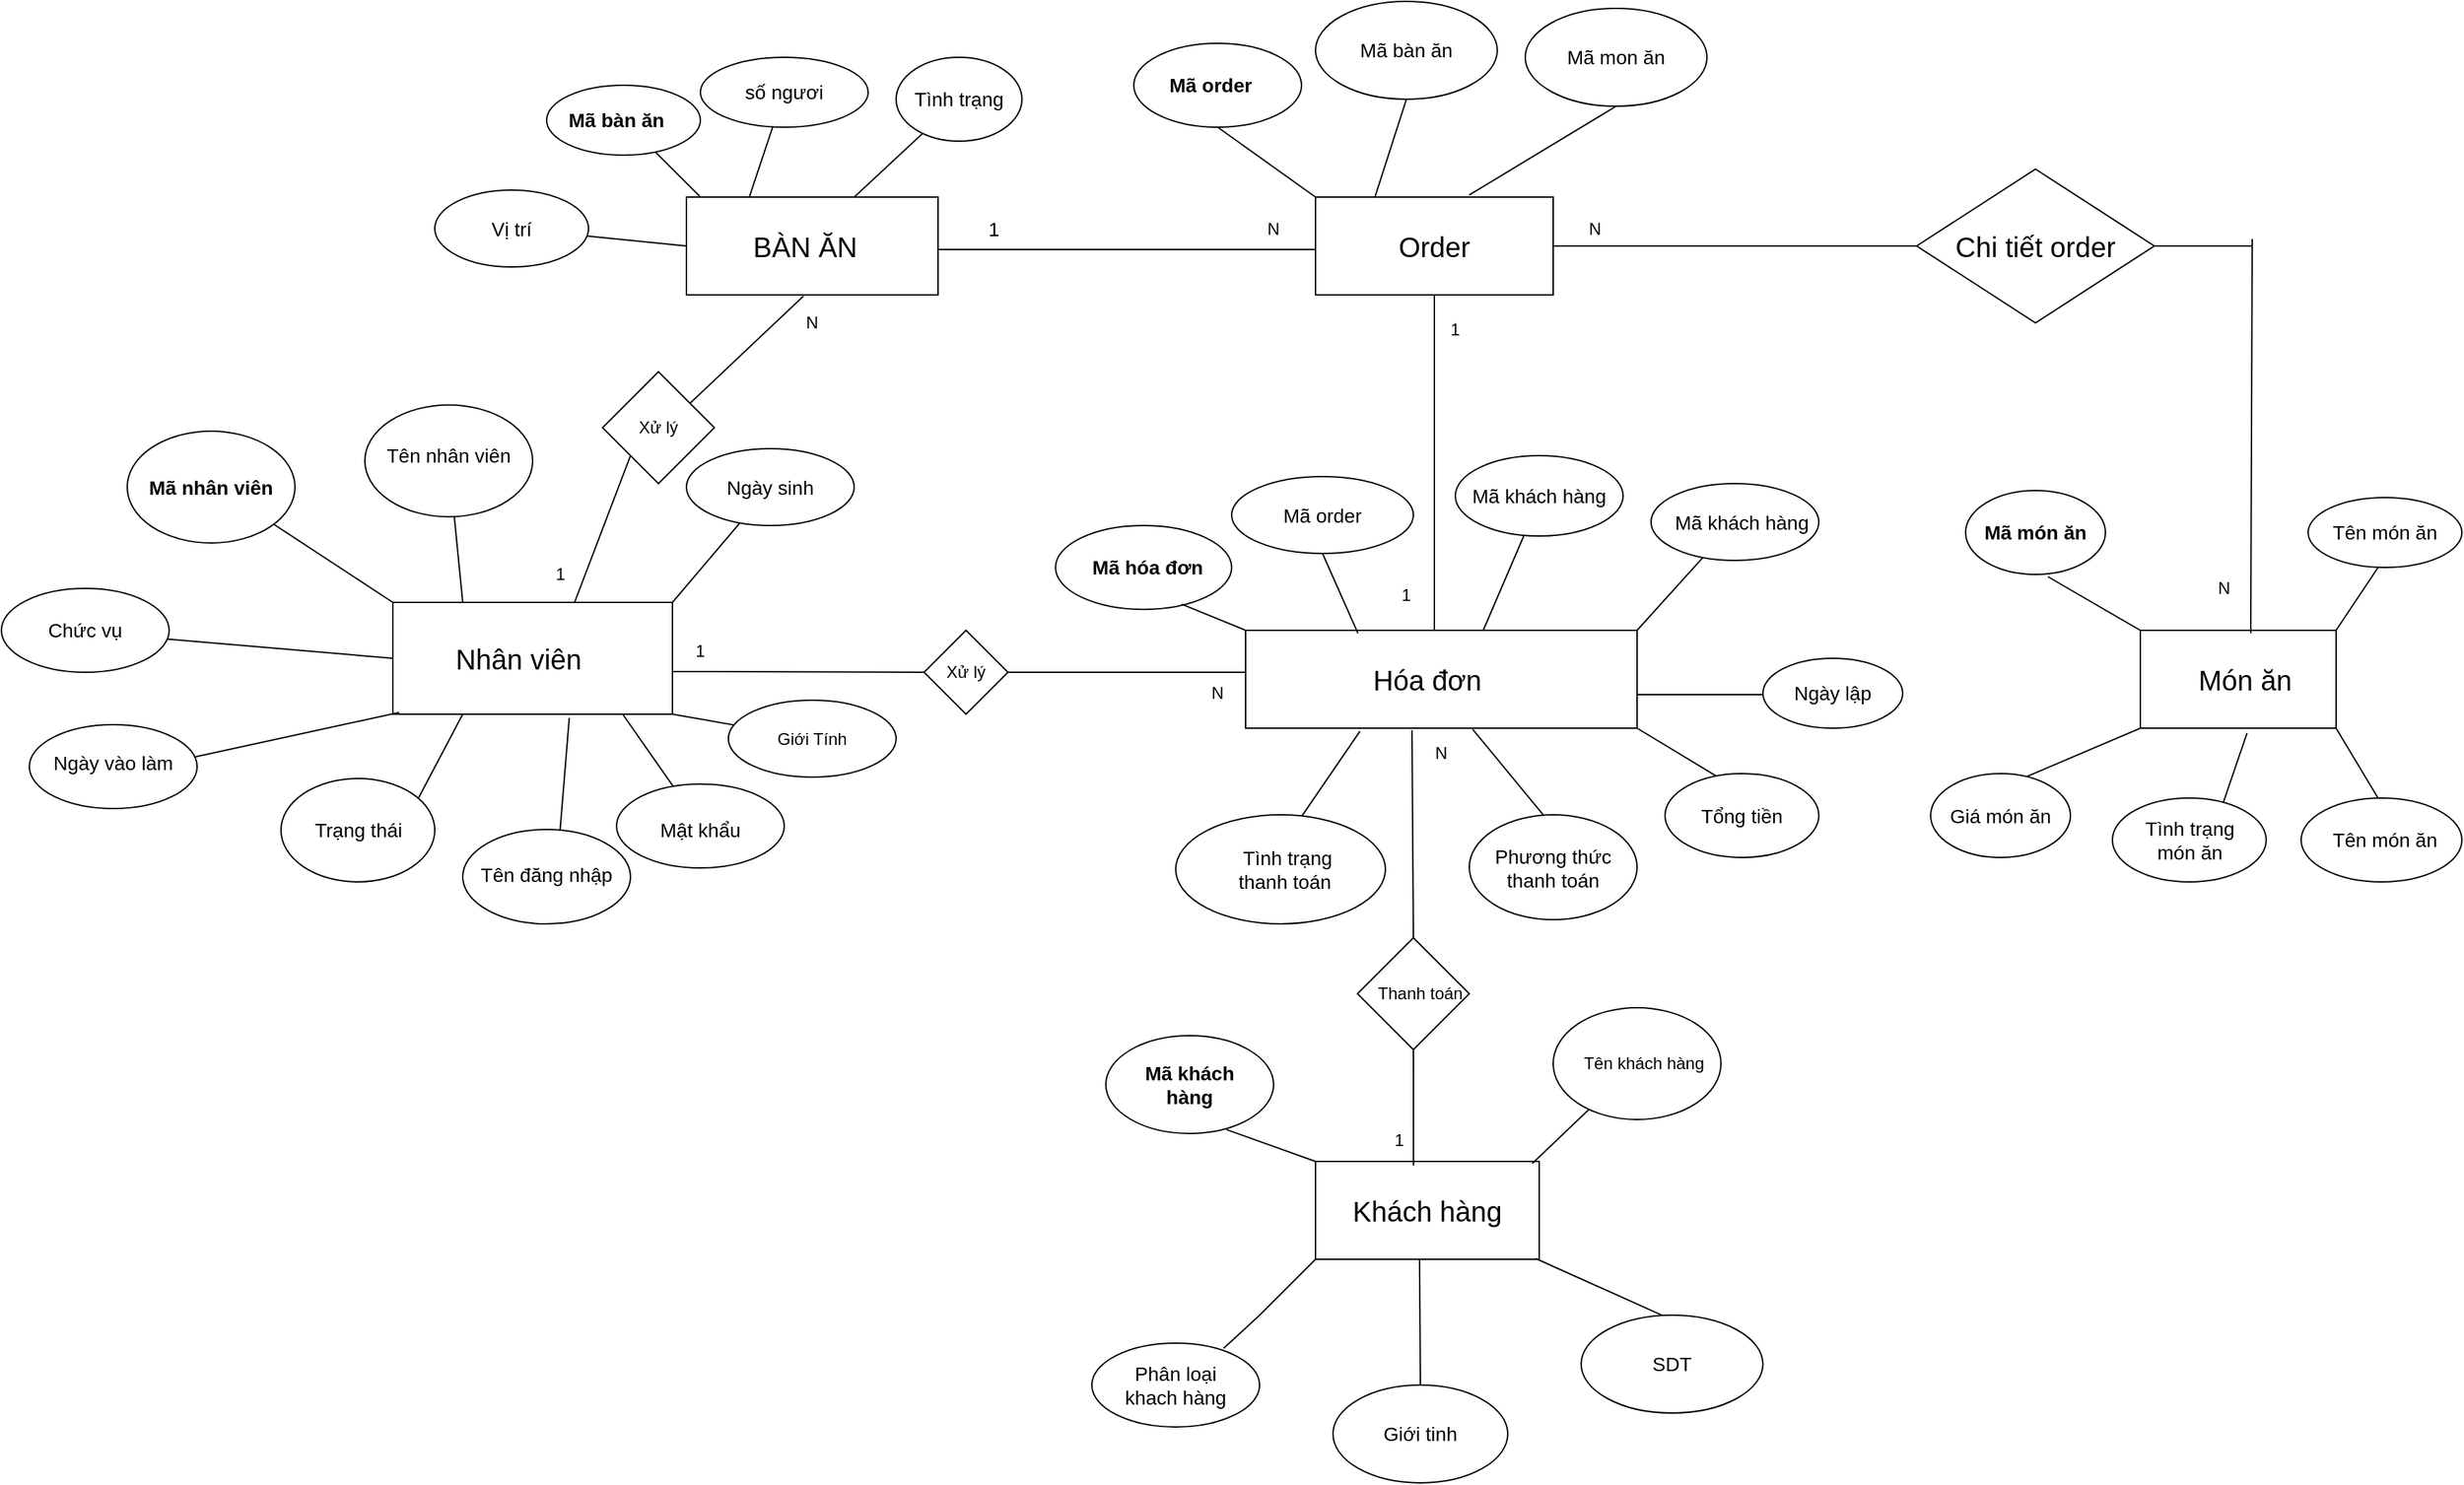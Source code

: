 <mxfile version="28.2.3">
  <diagram name="Trang-1" id="JXPl3eaOKa_HzqUFrxJ3">
    <mxGraphModel dx="2605" dy="1728" grid="1" gridSize="10" guides="1" tooltips="1" connect="1" arrows="1" fold="1" page="1" pageScale="1" pageWidth="827" pageHeight="1169" math="0" shadow="0">
      <root>
        <mxCell id="0" />
        <mxCell id="1" parent="0" />
        <mxCell id="GSXWedd1HvwICMNgV6Qd-1" value="" style="rounded=0;whiteSpace=wrap;html=1;" vertex="1" parent="1">
          <mxGeometry x="800" y="440" width="180" height="70" as="geometry" />
        </mxCell>
        <mxCell id="GSXWedd1HvwICMNgV6Qd-2" value="BÀN ĂN" style="text;html=1;align=center;verticalAlign=middle;whiteSpace=wrap;rounded=0;fontSize=20;" vertex="1" parent="1">
          <mxGeometry x="820" y="460" width="130" height="30" as="geometry" />
        </mxCell>
        <mxCell id="GSXWedd1HvwICMNgV6Qd-3" value="" style="endArrow=none;html=1;rounded=0;exitX=0.056;exitY=0;exitDx=0;exitDy=0;exitPerimeter=0;" edge="1" parent="1" source="GSXWedd1HvwICMNgV6Qd-1" target="GSXWedd1HvwICMNgV6Qd-4">
          <mxGeometry width="50" height="50" relative="1" as="geometry">
            <mxPoint x="1070" y="540" as="sourcePoint" />
            <mxPoint x="780" y="400" as="targetPoint" />
          </mxGeometry>
        </mxCell>
        <mxCell id="GSXWedd1HvwICMNgV6Qd-4" value="" style="ellipse;whiteSpace=wrap;html=1;" vertex="1" parent="1">
          <mxGeometry x="700" y="360" width="110" height="50" as="geometry" />
        </mxCell>
        <mxCell id="GSXWedd1HvwICMNgV6Qd-5" value="" style="endArrow=none;html=1;rounded=0;exitX=0.25;exitY=0;exitDx=0;exitDy=0;" edge="1" parent="1" source="GSXWedd1HvwICMNgV6Qd-1" target="GSXWedd1HvwICMNgV6Qd-6">
          <mxGeometry width="50" height="50" relative="1" as="geometry">
            <mxPoint x="1070" y="540" as="sourcePoint" />
            <mxPoint x="870" y="380" as="targetPoint" />
          </mxGeometry>
        </mxCell>
        <mxCell id="GSXWedd1HvwICMNgV6Qd-6" value="" style="ellipse;whiteSpace=wrap;html=1;" vertex="1" parent="1">
          <mxGeometry x="810" y="340" width="120" height="50" as="geometry" />
        </mxCell>
        <mxCell id="GSXWedd1HvwICMNgV6Qd-7" value="số ngươi" style="text;html=1;align=center;verticalAlign=middle;whiteSpace=wrap;rounded=0;fontSize=14;" vertex="1" parent="1">
          <mxGeometry x="830" y="350" width="80" height="30" as="geometry" />
        </mxCell>
        <mxCell id="GSXWedd1HvwICMNgV6Qd-8" value="Mã bàn ăn" style="text;html=1;align=center;verticalAlign=middle;whiteSpace=wrap;rounded=0;fontSize=14;fontStyle=1" vertex="1" parent="1">
          <mxGeometry x="710" y="370" width="80" height="30" as="geometry" />
        </mxCell>
        <mxCell id="GSXWedd1HvwICMNgV6Qd-9" value="" style="endArrow=none;html=1;rounded=0;exitX=0.667;exitY=0;exitDx=0;exitDy=0;exitPerimeter=0;" edge="1" parent="1" source="GSXWedd1HvwICMNgV6Qd-1" target="GSXWedd1HvwICMNgV6Qd-10">
          <mxGeometry width="50" height="50" relative="1" as="geometry">
            <mxPoint x="1070" y="540" as="sourcePoint" />
            <mxPoint x="960" y="380" as="targetPoint" />
          </mxGeometry>
        </mxCell>
        <mxCell id="GSXWedd1HvwICMNgV6Qd-10" value="" style="ellipse;whiteSpace=wrap;html=1;" vertex="1" parent="1">
          <mxGeometry x="950" y="340" width="90" height="60" as="geometry" />
        </mxCell>
        <mxCell id="GSXWedd1HvwICMNgV6Qd-11" value="Tình trạng" style="text;html=1;align=center;verticalAlign=middle;whiteSpace=wrap;rounded=0;fontSize=14;" vertex="1" parent="1">
          <mxGeometry x="960" y="355" width="70" height="30" as="geometry" />
        </mxCell>
        <mxCell id="GSXWedd1HvwICMNgV6Qd-12" value="" style="endArrow=none;html=1;rounded=0;exitX=0;exitY=0.5;exitDx=0;exitDy=0;" edge="1" parent="1" source="GSXWedd1HvwICMNgV6Qd-1" target="GSXWedd1HvwICMNgV6Qd-13">
          <mxGeometry width="50" height="50" relative="1" as="geometry">
            <mxPoint x="1070" y="540" as="sourcePoint" />
            <mxPoint x="710" y="475" as="targetPoint" />
          </mxGeometry>
        </mxCell>
        <mxCell id="GSXWedd1HvwICMNgV6Qd-13" value="" style="ellipse;whiteSpace=wrap;html=1;" vertex="1" parent="1">
          <mxGeometry x="620" y="435" width="110" height="55" as="geometry" />
        </mxCell>
        <mxCell id="GSXWedd1HvwICMNgV6Qd-14" value="Vị trí" style="text;html=1;align=center;verticalAlign=middle;whiteSpace=wrap;rounded=0;fontSize=14;" vertex="1" parent="1">
          <mxGeometry x="645" y="447.5" width="60" height="30" as="geometry" />
        </mxCell>
        <mxCell id="GSXWedd1HvwICMNgV6Qd-15" value="" style="endArrow=none;html=1;rounded=0;exitX=1;exitY=0.5;exitDx=0;exitDy=0;" edge="1" parent="1">
          <mxGeometry width="50" height="50" relative="1" as="geometry">
            <mxPoint x="980" y="477.5" as="sourcePoint" />
            <mxPoint x="1250" y="477.5" as="targetPoint" />
          </mxGeometry>
        </mxCell>
        <mxCell id="GSXWedd1HvwICMNgV6Qd-16" value="" style="rounded=0;whiteSpace=wrap;html=1;" vertex="1" parent="1">
          <mxGeometry x="1250" y="440" width="170" height="70" as="geometry" />
        </mxCell>
        <mxCell id="GSXWedd1HvwICMNgV6Qd-17" value="" style="endArrow=none;html=1;rounded=0;entryX=0;entryY=0;entryDx=0;entryDy=0;exitX=0.5;exitY=1;exitDx=0;exitDy=0;" edge="1" parent="1" source="GSXWedd1HvwICMNgV6Qd-18" target="GSXWedd1HvwICMNgV6Qd-16">
          <mxGeometry width="50" height="50" relative="1" as="geometry">
            <mxPoint x="1200" y="370" as="sourcePoint" />
            <mxPoint x="1240" y="510" as="targetPoint" />
          </mxGeometry>
        </mxCell>
        <mxCell id="GSXWedd1HvwICMNgV6Qd-18" value="" style="ellipse;whiteSpace=wrap;html=1;" vertex="1" parent="1">
          <mxGeometry x="1120" y="330" width="120" height="60" as="geometry" />
        </mxCell>
        <mxCell id="GSXWedd1HvwICMNgV6Qd-19" value="Mã order" style="text;html=1;align=center;verticalAlign=middle;whiteSpace=wrap;rounded=0;fontSize=14;fontStyle=1" vertex="1" parent="1">
          <mxGeometry x="1140" y="345" width="70" height="30" as="geometry" />
        </mxCell>
        <mxCell id="GSXWedd1HvwICMNgV6Qd-20" value="" style="endArrow=none;html=1;rounded=0;entryX=0.25;entryY=0;entryDx=0;entryDy=0;exitX=0.5;exitY=1;exitDx=0;exitDy=0;" edge="1" parent="1" source="GSXWedd1HvwICMNgV6Qd-21" target="GSXWedd1HvwICMNgV6Qd-16">
          <mxGeometry width="50" height="50" relative="1" as="geometry">
            <mxPoint x="1293" y="350" as="sourcePoint" />
            <mxPoint x="1240" y="510" as="targetPoint" />
          </mxGeometry>
        </mxCell>
        <mxCell id="GSXWedd1HvwICMNgV6Qd-21" value="" style="ellipse;whiteSpace=wrap;html=1;" vertex="1" parent="1">
          <mxGeometry x="1250" y="300" width="130" height="70" as="geometry" />
        </mxCell>
        <mxCell id="GSXWedd1HvwICMNgV6Qd-22" value="Mã bàn ăn" style="text;html=1;align=center;verticalAlign=middle;whiteSpace=wrap;rounded=0;fontSize=14;" vertex="1" parent="1">
          <mxGeometry x="1270" y="320" width="90" height="30" as="geometry" />
        </mxCell>
        <mxCell id="GSXWedd1HvwICMNgV6Qd-23" value="Order" style="text;html=1;align=center;verticalAlign=middle;whiteSpace=wrap;rounded=0;fontSize=20;" vertex="1" parent="1">
          <mxGeometry x="1270" y="460" width="130" height="30" as="geometry" />
        </mxCell>
        <mxCell id="GSXWedd1HvwICMNgV6Qd-24" value="" style="endArrow=none;html=1;rounded=0;exitX=0.646;exitY=-0.02;exitDx=0;exitDy=0;exitPerimeter=0;entryX=0.5;entryY=1;entryDx=0;entryDy=0;" edge="1" parent="1" source="GSXWedd1HvwICMNgV6Qd-16" target="GSXWedd1HvwICMNgV6Qd-25">
          <mxGeometry width="50" height="50" relative="1" as="geometry">
            <mxPoint x="1210" y="540" as="sourcePoint" />
            <mxPoint x="1430" y="370" as="targetPoint" />
          </mxGeometry>
        </mxCell>
        <mxCell id="GSXWedd1HvwICMNgV6Qd-25" value="" style="ellipse;whiteSpace=wrap;html=1;" vertex="1" parent="1">
          <mxGeometry x="1400" y="305" width="130" height="70" as="geometry" />
        </mxCell>
        <mxCell id="GSXWedd1HvwICMNgV6Qd-26" value="1" style="text;html=1;align=center;verticalAlign=middle;whiteSpace=wrap;rounded=0;fontSize=14;" vertex="1" parent="1">
          <mxGeometry x="990" y="447.5" width="60" height="30" as="geometry" />
        </mxCell>
        <mxCell id="GSXWedd1HvwICMNgV6Qd-27" value="N" style="text;html=1;align=center;verticalAlign=middle;whiteSpace=wrap;rounded=0;" vertex="1" parent="1">
          <mxGeometry x="1190" y="447.5" width="60" height="30" as="geometry" />
        </mxCell>
        <mxCell id="GSXWedd1HvwICMNgV6Qd-28" value="Mã mon ăn" style="text;html=1;align=center;verticalAlign=middle;whiteSpace=wrap;rounded=0;fontSize=14;" vertex="1" parent="1">
          <mxGeometry x="1415" y="325" width="100" height="30" as="geometry" />
        </mxCell>
        <mxCell id="GSXWedd1HvwICMNgV6Qd-29" value="" style="endArrow=none;html=1;rounded=0;entryX=0.5;entryY=1;entryDx=0;entryDy=0;" edge="1" parent="1" target="GSXWedd1HvwICMNgV6Qd-16">
          <mxGeometry width="50" height="50" relative="1" as="geometry">
            <mxPoint x="1335" y="750" as="sourcePoint" />
            <mxPoint x="1270" y="670" as="targetPoint" />
          </mxGeometry>
        </mxCell>
        <mxCell id="GSXWedd1HvwICMNgV6Qd-30" value="" style="rounded=0;whiteSpace=wrap;html=1;" vertex="1" parent="1">
          <mxGeometry x="1200" y="750" width="280" height="70" as="geometry" />
        </mxCell>
        <mxCell id="GSXWedd1HvwICMNgV6Qd-31" value="Hóa đơn" style="text;html=1;align=center;verticalAlign=middle;whiteSpace=wrap;rounded=0;fontSize=20;" vertex="1" parent="1">
          <mxGeometry x="1270" y="770" width="120" height="30" as="geometry" />
        </mxCell>
        <mxCell id="GSXWedd1HvwICMNgV6Qd-32" value="" style="endArrow=none;html=1;rounded=0;exitX=1;exitY=0.5;exitDx=0;exitDy=0;" edge="1" parent="1" source="GSXWedd1HvwICMNgV6Qd-16">
          <mxGeometry width="50" height="50" relative="1" as="geometry">
            <mxPoint x="1510" y="540" as="sourcePoint" />
            <mxPoint x="1680" y="475" as="targetPoint" />
          </mxGeometry>
        </mxCell>
        <mxCell id="GSXWedd1HvwICMNgV6Qd-33" value="" style="rhombus;whiteSpace=wrap;html=1;" vertex="1" parent="1">
          <mxGeometry x="1680" y="420" width="170" height="110" as="geometry" />
        </mxCell>
        <mxCell id="GSXWedd1HvwICMNgV6Qd-34" value="Chi tiết order" style="text;html=1;align=center;verticalAlign=middle;whiteSpace=wrap;rounded=0;fontSize=20;" vertex="1" parent="1">
          <mxGeometry x="1700" y="460" width="130" height="30" as="geometry" />
        </mxCell>
        <mxCell id="GSXWedd1HvwICMNgV6Qd-35" value="" style="rounded=0;whiteSpace=wrap;html=1;" vertex="1" parent="1">
          <mxGeometry x="1840" y="750" width="140" height="70" as="geometry" />
        </mxCell>
        <mxCell id="GSXWedd1HvwICMNgV6Qd-36" value="Món ăn" style="text;html=1;align=center;verticalAlign=middle;whiteSpace=wrap;rounded=0;fontSize=20;" vertex="1" parent="1">
          <mxGeometry x="1870" y="770" width="90" height="30" as="geometry" />
        </mxCell>
        <mxCell id="GSXWedd1HvwICMNgV6Qd-37" value="" style="endArrow=none;html=1;rounded=0;entryX=1;entryY=0.5;entryDx=0;entryDy=0;" edge="1" parent="1" target="GSXWedd1HvwICMNgV6Qd-33">
          <mxGeometry width="50" height="50" relative="1" as="geometry">
            <mxPoint x="1920" y="475" as="sourcePoint" />
            <mxPoint x="1610" y="610" as="targetPoint" />
          </mxGeometry>
        </mxCell>
        <mxCell id="GSXWedd1HvwICMNgV6Qd-38" value="" style="endArrow=none;html=1;rounded=0;exitX=0.564;exitY=0.031;exitDx=0;exitDy=0;exitPerimeter=0;" edge="1" parent="1" source="GSXWedd1HvwICMNgV6Qd-35">
          <mxGeometry width="50" height="50" relative="1" as="geometry">
            <mxPoint x="1560" y="660" as="sourcePoint" />
            <mxPoint x="1920" y="470" as="targetPoint" />
          </mxGeometry>
        </mxCell>
        <mxCell id="GSXWedd1HvwICMNgV6Qd-39" value="" style="endArrow=none;html=1;rounded=0;entryX=0;entryY=0;entryDx=0;entryDy=0;exitX=0.589;exitY=1.027;exitDx=0;exitDy=0;exitPerimeter=0;" edge="1" parent="1" source="GSXWedd1HvwICMNgV6Qd-40" target="GSXWedd1HvwICMNgV6Qd-35">
          <mxGeometry width="50" height="50" relative="1" as="geometry">
            <mxPoint x="1770" y="670" as="sourcePoint" />
            <mxPoint x="1850" y="760" as="targetPoint" />
          </mxGeometry>
        </mxCell>
        <mxCell id="GSXWedd1HvwICMNgV6Qd-40" value="" style="ellipse;whiteSpace=wrap;html=1;" vertex="1" parent="1">
          <mxGeometry x="1715" y="650" width="100" height="60" as="geometry" />
        </mxCell>
        <mxCell id="GSXWedd1HvwICMNgV6Qd-41" value="Mã món ăn" style="text;html=1;align=center;verticalAlign=middle;whiteSpace=wrap;rounded=0;fontSize=14;fontStyle=1" vertex="1" parent="1">
          <mxGeometry x="1720" y="670" width="90" height="20" as="geometry" />
        </mxCell>
        <mxCell id="GSXWedd1HvwICMNgV6Qd-42" value="" style="endArrow=none;html=1;rounded=0;entryX=1;entryY=0;entryDx=0;entryDy=0;exitX=0.455;exitY=1;exitDx=0;exitDy=0;exitPerimeter=0;" edge="1" parent="1" source="GSXWedd1HvwICMNgV6Qd-43" target="GSXWedd1HvwICMNgV6Qd-35">
          <mxGeometry width="50" height="50" relative="1" as="geometry">
            <mxPoint x="2000" y="710" as="sourcePoint" />
            <mxPoint x="1850" y="760" as="targetPoint" />
          </mxGeometry>
        </mxCell>
        <mxCell id="GSXWedd1HvwICMNgV6Qd-43" value="" style="ellipse;whiteSpace=wrap;html=1;" vertex="1" parent="1">
          <mxGeometry x="1960" y="655" width="110" height="50" as="geometry" />
        </mxCell>
        <mxCell id="GSXWedd1HvwICMNgV6Qd-44" value="Tên món ăn" style="text;html=1;align=center;verticalAlign=middle;whiteSpace=wrap;rounded=0;fontSize=14;" vertex="1" parent="1">
          <mxGeometry x="1970" y="665" width="90" height="30" as="geometry" />
        </mxCell>
        <mxCell id="GSXWedd1HvwICMNgV6Qd-45" value="" style="endArrow=none;html=1;rounded=0;entryX=1;entryY=1;entryDx=0;entryDy=0;" edge="1" parent="1" target="GSXWedd1HvwICMNgV6Qd-35">
          <mxGeometry width="50" height="50" relative="1" as="geometry">
            <mxPoint x="2010" y="870" as="sourcePoint" />
            <mxPoint x="1850" y="760" as="targetPoint" />
          </mxGeometry>
        </mxCell>
        <mxCell id="GSXWedd1HvwICMNgV6Qd-46" value="" style="ellipse;whiteSpace=wrap;html=1;" vertex="1" parent="1">
          <mxGeometry x="1955" y="870" width="115" height="60" as="geometry" />
        </mxCell>
        <mxCell id="GSXWedd1HvwICMNgV6Qd-47" value="Tên món ăn" style="text;html=1;align=center;verticalAlign=middle;whiteSpace=wrap;rounded=0;fontSize=14;" vertex="1" parent="1">
          <mxGeometry x="1970" y="885" width="90" height="30" as="geometry" />
        </mxCell>
        <mxCell id="GSXWedd1HvwICMNgV6Qd-48" value="" style="endArrow=none;html=1;rounded=0;entryX=0.545;entryY=1.05;entryDx=0;entryDy=0;entryPerimeter=0;exitX=0.713;exitY=0.098;exitDx=0;exitDy=0;exitPerimeter=0;" edge="1" parent="1" source="GSXWedd1HvwICMNgV6Qd-49" target="GSXWedd1HvwICMNgV6Qd-35">
          <mxGeometry width="50" height="50" relative="1" as="geometry">
            <mxPoint x="1910" y="890" as="sourcePoint" />
            <mxPoint x="1820" y="760" as="targetPoint" />
          </mxGeometry>
        </mxCell>
        <mxCell id="GSXWedd1HvwICMNgV6Qd-49" value="" style="ellipse;whiteSpace=wrap;html=1;" vertex="1" parent="1">
          <mxGeometry x="1820" y="870" width="110" height="60" as="geometry" />
        </mxCell>
        <mxCell id="GSXWedd1HvwICMNgV6Qd-50" value="Tình trạng món ăn" style="text;html=1;align=center;verticalAlign=middle;whiteSpace=wrap;rounded=0;fontSize=14;" vertex="1" parent="1">
          <mxGeometry x="1837.5" y="887.5" width="75" height="25" as="geometry" />
        </mxCell>
        <mxCell id="GSXWedd1HvwICMNgV6Qd-51" value="" style="endArrow=none;html=1;rounded=0;entryX=0;entryY=1;entryDx=0;entryDy=0;exitX=0.663;exitY=0.053;exitDx=0;exitDy=0;exitPerimeter=0;" edge="1" parent="1" source="GSXWedd1HvwICMNgV6Qd-52" target="GSXWedd1HvwICMNgV6Qd-35">
          <mxGeometry width="50" height="50" relative="1" as="geometry">
            <mxPoint x="1760" y="860" as="sourcePoint" />
            <mxPoint x="1820" y="760" as="targetPoint" />
          </mxGeometry>
        </mxCell>
        <mxCell id="GSXWedd1HvwICMNgV6Qd-52" value="" style="ellipse;whiteSpace=wrap;html=1;" vertex="1" parent="1">
          <mxGeometry x="1690" y="852.5" width="100" height="60" as="geometry" />
        </mxCell>
        <mxCell id="GSXWedd1HvwICMNgV6Qd-53" value="Giá món ăn" style="text;html=1;align=center;verticalAlign=middle;whiteSpace=wrap;rounded=0;fontSize=14;" vertex="1" parent="1">
          <mxGeometry x="1700" y="867.5" width="80" height="30" as="geometry" />
        </mxCell>
        <mxCell id="GSXWedd1HvwICMNgV6Qd-54" value="N" style="text;html=1;align=center;verticalAlign=middle;whiteSpace=wrap;rounded=0;" vertex="1" parent="1">
          <mxGeometry x="1420" y="447.5" width="60" height="30" as="geometry" />
        </mxCell>
        <mxCell id="GSXWedd1HvwICMNgV6Qd-55" value="N" style="text;html=1;align=center;verticalAlign=middle;whiteSpace=wrap;rounded=0;" vertex="1" parent="1">
          <mxGeometry x="1870" y="705" width="60" height="30" as="geometry" />
        </mxCell>
        <mxCell id="GSXWedd1HvwICMNgV6Qd-56" value="" style="ellipse;whiteSpace=wrap;html=1;" vertex="1" parent="1">
          <mxGeometry x="1064" y="675" width="126" height="60" as="geometry" />
        </mxCell>
        <mxCell id="GSXWedd1HvwICMNgV6Qd-57" value="" style="endArrow=none;html=1;rounded=0;entryX=0;entryY=0;entryDx=0;entryDy=0;exitX=0.717;exitY=0.938;exitDx=0;exitDy=0;exitPerimeter=0;" edge="1" parent="1" source="GSXWedd1HvwICMNgV6Qd-56" target="GSXWedd1HvwICMNgV6Qd-30">
          <mxGeometry width="50" height="50" relative="1" as="geometry">
            <mxPoint x="1100" y="790" as="sourcePoint" />
            <mxPoint x="1150" y="740" as="targetPoint" />
          </mxGeometry>
        </mxCell>
        <mxCell id="GSXWedd1HvwICMNgV6Qd-58" value="Mã hóa đơn" style="text;html=1;align=center;verticalAlign=middle;whiteSpace=wrap;rounded=0;fontSize=14;fontStyle=1" vertex="1" parent="1">
          <mxGeometry x="1080" y="690" width="100" height="30" as="geometry" />
        </mxCell>
        <mxCell id="GSXWedd1HvwICMNgV6Qd-59" value="" style="rounded=0;whiteSpace=wrap;html=1;" vertex="1" parent="1">
          <mxGeometry x="590" y="730" width="200" height="80" as="geometry" />
        </mxCell>
        <mxCell id="GSXWedd1HvwICMNgV6Qd-60" value="Nhân viên" style="text;html=1;align=center;verticalAlign=middle;whiteSpace=wrap;rounded=0;fontSize=20;" vertex="1" parent="1">
          <mxGeometry x="610" y="755" width="140" height="30" as="geometry" />
        </mxCell>
        <mxCell id="GSXWedd1HvwICMNgV6Qd-61" value="" style="endArrow=none;html=1;rounded=0;entryX=0.287;entryY=0.031;entryDx=0;entryDy=0;entryPerimeter=0;exitX=0.5;exitY=1;exitDx=0;exitDy=0;" edge="1" parent="1" source="GSXWedd1HvwICMNgV6Qd-62" target="GSXWedd1HvwICMNgV6Qd-30">
          <mxGeometry width="50" height="50" relative="1" as="geometry">
            <mxPoint x="1270" y="680" as="sourcePoint" />
            <mxPoint x="1230" y="730" as="targetPoint" />
          </mxGeometry>
        </mxCell>
        <mxCell id="GSXWedd1HvwICMNgV6Qd-62" value="" style="ellipse;whiteSpace=wrap;html=1;" vertex="1" parent="1">
          <mxGeometry x="1190" y="640" width="130" height="55" as="geometry" />
        </mxCell>
        <mxCell id="GSXWedd1HvwICMNgV6Qd-63" value="Mã order" style="text;html=1;align=center;verticalAlign=middle;whiteSpace=wrap;rounded=0;fontSize=14;" vertex="1" parent="1">
          <mxGeometry x="1225" y="652.5" width="60" height="30" as="geometry" />
        </mxCell>
        <mxCell id="GSXWedd1HvwICMNgV6Qd-64" value="" style="endArrow=none;html=1;rounded=0;exitX=0.607;exitY=0;exitDx=0;exitDy=0;exitPerimeter=0;" edge="1" parent="1" source="GSXWedd1HvwICMNgV6Qd-30">
          <mxGeometry width="50" height="50" relative="1" as="geometry">
            <mxPoint x="1330" y="750" as="sourcePoint" />
            <mxPoint x="1400" y="680" as="targetPoint" />
          </mxGeometry>
        </mxCell>
        <mxCell id="GSXWedd1HvwICMNgV6Qd-65" value="" style="ellipse;whiteSpace=wrap;html=1;" vertex="1" parent="1">
          <mxGeometry x="1350" y="625" width="120" height="57.5" as="geometry" />
        </mxCell>
        <mxCell id="GSXWedd1HvwICMNgV6Qd-66" value="Mã khách hàng" style="text;html=1;align=center;verticalAlign=middle;whiteSpace=wrap;rounded=0;fontSize=14;" vertex="1" parent="1">
          <mxGeometry x="1360" y="638.75" width="100" height="30" as="geometry" />
        </mxCell>
        <mxCell id="GSXWedd1HvwICMNgV6Qd-67" value="" style="endArrow=none;html=1;rounded=0;exitX=1;exitY=0;exitDx=0;exitDy=0;" edge="1" parent="1" source="GSXWedd1HvwICMNgV6Qd-30" target="GSXWedd1HvwICMNgV6Qd-68">
          <mxGeometry width="50" height="50" relative="1" as="geometry">
            <mxPoint x="1310" y="780" as="sourcePoint" />
            <mxPoint x="1520" y="700" as="targetPoint" />
          </mxGeometry>
        </mxCell>
        <mxCell id="GSXWedd1HvwICMNgV6Qd-68" value="" style="ellipse;whiteSpace=wrap;html=1;" vertex="1" parent="1">
          <mxGeometry x="1490" y="645" width="120" height="55" as="geometry" />
        </mxCell>
        <mxCell id="GSXWedd1HvwICMNgV6Qd-69" value="Mã khách hàng" style="text;html=1;align=center;verticalAlign=middle;whiteSpace=wrap;rounded=0;fontSize=14;" vertex="1" parent="1">
          <mxGeometry x="1500" y="657.5" width="110" height="30" as="geometry" />
        </mxCell>
        <mxCell id="GSXWedd1HvwICMNgV6Qd-70" value="" style="endArrow=none;html=1;rounded=0;exitX=1;exitY=0.657;exitDx=0;exitDy=0;exitPerimeter=0;" edge="1" parent="1" source="GSXWedd1HvwICMNgV6Qd-30">
          <mxGeometry width="50" height="50" relative="1" as="geometry">
            <mxPoint x="1510" y="790" as="sourcePoint" />
            <mxPoint x="1570" y="796" as="targetPoint" />
          </mxGeometry>
        </mxCell>
        <mxCell id="GSXWedd1HvwICMNgV6Qd-71" value="" style="ellipse;whiteSpace=wrap;html=1;" vertex="1" parent="1">
          <mxGeometry x="1570" y="770" width="100" height="50" as="geometry" />
        </mxCell>
        <mxCell id="GSXWedd1HvwICMNgV6Qd-72" value="Ngày lập" style="text;html=1;align=center;verticalAlign=middle;whiteSpace=wrap;rounded=0;fontSize=14;" vertex="1" parent="1">
          <mxGeometry x="1590" y="780" width="60" height="30" as="geometry" />
        </mxCell>
        <mxCell id="GSXWedd1HvwICMNgV6Qd-73" value="" style="endArrow=none;html=1;rounded=0;entryX=0.292;entryY=1.031;entryDx=0;entryDy=0;entryPerimeter=0;exitX=0.598;exitY=0.022;exitDx=0;exitDy=0;exitPerimeter=0;" edge="1" parent="1" source="GSXWedd1HvwICMNgV6Qd-74" target="GSXWedd1HvwICMNgV6Qd-30">
          <mxGeometry width="50" height="50" relative="1" as="geometry">
            <mxPoint x="1240" y="900" as="sourcePoint" />
            <mxPoint x="1360" y="840" as="targetPoint" />
          </mxGeometry>
        </mxCell>
        <mxCell id="GSXWedd1HvwICMNgV6Qd-74" value="" style="ellipse;whiteSpace=wrap;html=1;" vertex="1" parent="1">
          <mxGeometry x="1150" y="882" width="150" height="78" as="geometry" />
        </mxCell>
        <mxCell id="GSXWedd1HvwICMNgV6Qd-75" value="Tình trạng thanh toán&amp;nbsp;" style="text;html=1;align=center;verticalAlign=middle;whiteSpace=wrap;rounded=0;fontSize=14;" vertex="1" parent="1">
          <mxGeometry x="1180" y="906" width="100" height="30" as="geometry" />
        </mxCell>
        <mxCell id="GSXWedd1HvwICMNgV6Qd-76" value="" style="endArrow=none;html=1;rounded=0;entryX=0.58;entryY=1.012;entryDx=0;entryDy=0;entryPerimeter=0;exitX=0.447;exitY=0.013;exitDx=0;exitDy=0;exitPerimeter=0;" edge="1" parent="1" source="GSXWedd1HvwICMNgV6Qd-77" target="GSXWedd1HvwICMNgV6Qd-30">
          <mxGeometry width="50" height="50" relative="1" as="geometry">
            <mxPoint x="1370" y="900" as="sourcePoint" />
            <mxPoint x="1360" y="840" as="targetPoint" />
          </mxGeometry>
        </mxCell>
        <mxCell id="GSXWedd1HvwICMNgV6Qd-77" value="" style="ellipse;whiteSpace=wrap;html=1;" vertex="1" parent="1">
          <mxGeometry x="1360" y="882" width="120" height="75" as="geometry" />
        </mxCell>
        <mxCell id="GSXWedd1HvwICMNgV6Qd-78" value="Phương thức thanh toán" style="text;html=1;align=center;verticalAlign=middle;whiteSpace=wrap;rounded=0;fontSize=14;" vertex="1" parent="1">
          <mxGeometry x="1370" y="907.5" width="100" height="24" as="geometry" />
        </mxCell>
        <mxCell id="GSXWedd1HvwICMNgV6Qd-79" value="" style="rounded=0;whiteSpace=wrap;html=1;" vertex="1" parent="1">
          <mxGeometry x="1250" y="1130" width="160" height="70" as="geometry" />
        </mxCell>
        <mxCell id="GSXWedd1HvwICMNgV6Qd-80" value="1" style="text;html=1;align=center;verticalAlign=middle;whiteSpace=wrap;rounded=0;" vertex="1" parent="1">
          <mxGeometry x="1285" y="710" width="60" height="30" as="geometry" />
        </mxCell>
        <mxCell id="GSXWedd1HvwICMNgV6Qd-81" value="1" style="text;html=1;align=center;verticalAlign=middle;whiteSpace=wrap;rounded=0;" vertex="1" parent="1">
          <mxGeometry x="1320" y="520" width="60" height="30" as="geometry" />
        </mxCell>
        <mxCell id="GSXWedd1HvwICMNgV6Qd-82" value="" style="endArrow=none;html=1;rounded=0;entryX=1;entryY=1;entryDx=0;entryDy=0;exitX=0.364;exitY=0.064;exitDx=0;exitDy=0;exitPerimeter=0;" edge="1" parent="1" source="GSXWedd1HvwICMNgV6Qd-83" target="GSXWedd1HvwICMNgV6Qd-30">
          <mxGeometry width="50" height="50" relative="1" as="geometry">
            <mxPoint x="1520" y="860" as="sourcePoint" />
            <mxPoint x="1520" y="830" as="targetPoint" />
          </mxGeometry>
        </mxCell>
        <mxCell id="GSXWedd1HvwICMNgV6Qd-83" value="" style="ellipse;whiteSpace=wrap;html=1;" vertex="1" parent="1">
          <mxGeometry x="1500" y="852.5" width="110" height="60" as="geometry" />
        </mxCell>
        <mxCell id="GSXWedd1HvwICMNgV6Qd-84" value="Tổng tiền" style="text;html=1;align=center;verticalAlign=middle;whiteSpace=wrap;rounded=0;fontSize=14;" vertex="1" parent="1">
          <mxGeometry x="1510" y="867.5" width="90" height="30" as="geometry" />
        </mxCell>
        <mxCell id="GSXWedd1HvwICMNgV6Qd-85" value="Khách hàng" style="text;html=1;align=center;verticalAlign=middle;whiteSpace=wrap;rounded=0;fontSize=20;" vertex="1" parent="1">
          <mxGeometry x="1270" y="1150" width="120" height="30" as="geometry" />
        </mxCell>
        <mxCell id="GSXWedd1HvwICMNgV6Qd-86" value="N" style="text;html=1;align=center;verticalAlign=middle;whiteSpace=wrap;rounded=0;" vertex="1" parent="1">
          <mxGeometry x="1310" y="822.5" width="60" height="30" as="geometry" />
        </mxCell>
        <mxCell id="GSXWedd1HvwICMNgV6Qd-87" value="1" style="text;html=1;align=center;verticalAlign=middle;whiteSpace=wrap;rounded=0;" vertex="1" parent="1">
          <mxGeometry x="1280" y="1100" width="60" height="30" as="geometry" />
        </mxCell>
        <mxCell id="GSXWedd1HvwICMNgV6Qd-88" value="" style="endArrow=none;html=1;rounded=0;entryX=0;entryY=0;entryDx=0;entryDy=0;exitX=0.719;exitY=0.96;exitDx=0;exitDy=0;exitPerimeter=0;" edge="1" parent="1" source="GSXWedd1HvwICMNgV6Qd-89" target="GSXWedd1HvwICMNgV6Qd-79">
          <mxGeometry width="50" height="50" relative="1" as="geometry">
            <mxPoint x="1220" y="1090" as="sourcePoint" />
            <mxPoint x="1280" y="1160" as="targetPoint" />
          </mxGeometry>
        </mxCell>
        <mxCell id="GSXWedd1HvwICMNgV6Qd-89" value="" style="ellipse;whiteSpace=wrap;html=1;" vertex="1" parent="1">
          <mxGeometry x="1100" y="1040" width="120" height="70" as="geometry" />
        </mxCell>
        <mxCell id="GSXWedd1HvwICMNgV6Qd-90" value="" style="endArrow=none;html=1;rounded=0;entryX=0.425;entryY=1.021;entryDx=0;entryDy=0;entryPerimeter=0;" edge="1" parent="1" target="GSXWedd1HvwICMNgV6Qd-30">
          <mxGeometry width="50" height="50" relative="1" as="geometry">
            <mxPoint x="1320" y="970" as="sourcePoint" />
            <mxPoint x="1340" y="1000" as="targetPoint" />
          </mxGeometry>
        </mxCell>
        <mxCell id="GSXWedd1HvwICMNgV6Qd-91" value="" style="rhombus;whiteSpace=wrap;html=1;" vertex="1" parent="1">
          <mxGeometry x="1280" y="970" width="80" height="80" as="geometry" />
        </mxCell>
        <mxCell id="GSXWedd1HvwICMNgV6Qd-92" value="" style="endArrow=none;html=1;rounded=0;entryX=0.5;entryY=1;entryDx=0;entryDy=0;exitX=0.438;exitY=0.041;exitDx=0;exitDy=0;exitPerimeter=0;" edge="1" parent="1" source="GSXWedd1HvwICMNgV6Qd-79" target="GSXWedd1HvwICMNgV6Qd-91">
          <mxGeometry width="50" height="50" relative="1" as="geometry">
            <mxPoint x="1260" y="1040" as="sourcePoint" />
            <mxPoint x="1310" y="990" as="targetPoint" />
          </mxGeometry>
        </mxCell>
        <mxCell id="GSXWedd1HvwICMNgV6Qd-93" value="Thanh toán" style="text;html=1;align=center;verticalAlign=middle;whiteSpace=wrap;rounded=0;" vertex="1" parent="1">
          <mxGeometry x="1290" y="995" width="70" height="30" as="geometry" />
        </mxCell>
        <mxCell id="GSXWedd1HvwICMNgV6Qd-94" value="Mã khách hàng" style="text;html=1;align=center;verticalAlign=middle;whiteSpace=wrap;rounded=0;fontSize=14;fontStyle=1" vertex="1" parent="1">
          <mxGeometry x="1110" y="1060" width="100" height="30" as="geometry" />
        </mxCell>
        <mxCell id="GSXWedd1HvwICMNgV6Qd-95" value="" style="endArrow=none;html=1;rounded=0;exitX=0.969;exitY=0.021;exitDx=0;exitDy=0;exitPerimeter=0;" edge="1" parent="1" source="GSXWedd1HvwICMNgV6Qd-79" target="GSXWedd1HvwICMNgV6Qd-96">
          <mxGeometry width="50" height="50" relative="1" as="geometry">
            <mxPoint x="1380" y="1150" as="sourcePoint" />
            <mxPoint x="1450" y="1090" as="targetPoint" />
          </mxGeometry>
        </mxCell>
        <mxCell id="GSXWedd1HvwICMNgV6Qd-96" value="" style="ellipse;whiteSpace=wrap;html=1;" vertex="1" parent="1">
          <mxGeometry x="1420" y="1020" width="120" height="80" as="geometry" />
        </mxCell>
        <mxCell id="GSXWedd1HvwICMNgV6Qd-97" value="Tên khách hàng" style="text;html=1;align=center;verticalAlign=middle;whiteSpace=wrap;rounded=0;" vertex="1" parent="1">
          <mxGeometry x="1440" y="1045" width="90" height="30" as="geometry" />
        </mxCell>
        <mxCell id="GSXWedd1HvwICMNgV6Qd-98" value="" style="endArrow=none;html=1;rounded=0;entryX=0.985;entryY=0.993;entryDx=0;entryDy=0;entryPerimeter=0;exitX=0.46;exitY=0.013;exitDx=0;exitDy=0;exitPerimeter=0;" edge="1" parent="1" source="GSXWedd1HvwICMNgV6Qd-99" target="GSXWedd1HvwICMNgV6Qd-79">
          <mxGeometry width="50" height="50" relative="1" as="geometry">
            <mxPoint x="1450" y="1280" as="sourcePoint" />
            <mxPoint x="1410" y="1190" as="targetPoint" />
          </mxGeometry>
        </mxCell>
        <mxCell id="GSXWedd1HvwICMNgV6Qd-99" value="" style="ellipse;whiteSpace=wrap;html=1;" vertex="1" parent="1">
          <mxGeometry x="1440" y="1240" width="130" height="70" as="geometry" />
        </mxCell>
        <mxCell id="GSXWedd1HvwICMNgV6Qd-100" value="SDT" style="text;html=1;align=center;verticalAlign=middle;whiteSpace=wrap;rounded=0;fontSize=14;" vertex="1" parent="1">
          <mxGeometry x="1475" y="1260" width="60" height="30" as="geometry" />
        </mxCell>
        <mxCell id="GSXWedd1HvwICMNgV6Qd-101" value="" style="endArrow=none;html=1;rounded=0;entryX=0.465;entryY=0.998;entryDx=0;entryDy=0;entryPerimeter=0;exitX=0.5;exitY=0;exitDx=0;exitDy=0;" edge="1" parent="1" source="GSXWedd1HvwICMNgV6Qd-102" target="GSXWedd1HvwICMNgV6Qd-79">
          <mxGeometry width="50" height="50" relative="1" as="geometry">
            <mxPoint x="1324" y="1300" as="sourcePoint" />
            <mxPoint x="1330" y="1240" as="targetPoint" />
          </mxGeometry>
        </mxCell>
        <mxCell id="GSXWedd1HvwICMNgV6Qd-102" value="" style="ellipse;whiteSpace=wrap;html=1;" vertex="1" parent="1">
          <mxGeometry x="1262.5" y="1290" width="125" height="70" as="geometry" />
        </mxCell>
        <mxCell id="GSXWedd1HvwICMNgV6Qd-103" value="Giới tinh" style="text;html=1;align=center;verticalAlign=middle;whiteSpace=wrap;rounded=0;fontSize=14;" vertex="1" parent="1">
          <mxGeometry x="1295" y="1310" width="60" height="30" as="geometry" />
        </mxCell>
        <mxCell id="GSXWedd1HvwICMNgV6Qd-104" value="" style="endArrow=none;html=1;rounded=0;entryX=0;entryY=1;entryDx=0;entryDy=0;exitX=0.786;exitY=0.061;exitDx=0;exitDy=0;exitPerimeter=0;" edge="1" parent="1" source="GSXWedd1HvwICMNgV6Qd-105" target="GSXWedd1HvwICMNgV6Qd-79">
          <mxGeometry width="50" height="50" relative="1" as="geometry">
            <mxPoint x="1170" y="1280" as="sourcePoint" />
            <mxPoint x="1170" y="1230" as="targetPoint" />
            <Array as="points">
              <mxPoint x="1210" y="1240" />
            </Array>
          </mxGeometry>
        </mxCell>
        <mxCell id="GSXWedd1HvwICMNgV6Qd-105" value="" style="ellipse;whiteSpace=wrap;html=1;" vertex="1" parent="1">
          <mxGeometry x="1090" y="1260" width="120" height="60" as="geometry" />
        </mxCell>
        <mxCell id="GSXWedd1HvwICMNgV6Qd-106" value="Phân loại khach hàng" style="text;html=1;align=center;verticalAlign=middle;whiteSpace=wrap;rounded=0;fontSize=14;" vertex="1" parent="1">
          <mxGeometry x="1110" y="1275" width="80" height="30" as="geometry" />
        </mxCell>
        <mxCell id="GSXWedd1HvwICMNgV6Qd-107" value="" style="endArrow=none;html=1;rounded=0;exitX=1;exitY=0.618;exitDx=0;exitDy=0;exitPerimeter=0;" edge="1" parent="1" source="GSXWedd1HvwICMNgV6Qd-59">
          <mxGeometry width="50" height="50" relative="1" as="geometry">
            <mxPoint x="980" y="820" as="sourcePoint" />
            <mxPoint x="970" y="780" as="targetPoint" />
          </mxGeometry>
        </mxCell>
        <mxCell id="GSXWedd1HvwICMNgV6Qd-108" value="" style="rhombus;whiteSpace=wrap;html=1;" vertex="1" parent="1">
          <mxGeometry x="970" y="750" width="60" height="60" as="geometry" />
        </mxCell>
        <mxCell id="GSXWedd1HvwICMNgV6Qd-109" value="" style="endArrow=none;html=1;rounded=0;exitX=1;exitY=0.5;exitDx=0;exitDy=0;entryX=0;entryY=0.429;entryDx=0;entryDy=0;entryPerimeter=0;" edge="1" parent="1" source="GSXWedd1HvwICMNgV6Qd-108" target="GSXWedd1HvwICMNgV6Qd-30">
          <mxGeometry width="50" height="50" relative="1" as="geometry">
            <mxPoint x="1040" y="800" as="sourcePoint" />
            <mxPoint x="1150" y="780" as="targetPoint" />
          </mxGeometry>
        </mxCell>
        <mxCell id="GSXWedd1HvwICMNgV6Qd-110" value="Xử lý" style="text;html=1;align=center;verticalAlign=middle;whiteSpace=wrap;rounded=0;" vertex="1" parent="1">
          <mxGeometry x="970" y="765" width="60" height="30" as="geometry" />
        </mxCell>
        <mxCell id="GSXWedd1HvwICMNgV6Qd-111" value="1" style="text;html=1;align=center;verticalAlign=middle;whiteSpace=wrap;rounded=0;" vertex="1" parent="1">
          <mxGeometry x="780" y="750" width="60" height="30" as="geometry" />
        </mxCell>
        <mxCell id="GSXWedd1HvwICMNgV6Qd-112" value="N" style="text;html=1;align=center;verticalAlign=middle;whiteSpace=wrap;rounded=0;" vertex="1" parent="1">
          <mxGeometry x="1150" y="780" width="60" height="30" as="geometry" />
        </mxCell>
        <mxCell id="GSXWedd1HvwICMNgV6Qd-113" value="" style="endArrow=none;html=1;rounded=0;exitX=0;exitY=0;exitDx=0;exitDy=0;entryX=0.869;entryY=0.828;entryDx=0;entryDy=0;entryPerimeter=0;" edge="1" parent="1" source="GSXWedd1HvwICMNgV6Qd-59" target="GSXWedd1HvwICMNgV6Qd-120">
          <mxGeometry width="50" height="50" relative="1" as="geometry">
            <mxPoint x="800" y="630" as="sourcePoint" />
            <mxPoint x="500" y="670" as="targetPoint" />
          </mxGeometry>
        </mxCell>
        <mxCell id="GSXWedd1HvwICMNgV6Qd-114" value="" style="endArrow=none;html=1;rounded=0;entryX=0.465;entryY=1.012;entryDx=0;entryDy=0;entryPerimeter=0;" edge="1" parent="1" target="GSXWedd1HvwICMNgV6Qd-1">
          <mxGeometry width="50" height="50" relative="1" as="geometry">
            <mxPoint x="800" y="590" as="sourcePoint" />
            <mxPoint x="760" y="540" as="targetPoint" />
          </mxGeometry>
        </mxCell>
        <mxCell id="GSXWedd1HvwICMNgV6Qd-115" value="" style="rhombus;whiteSpace=wrap;html=1;" vertex="1" parent="1">
          <mxGeometry x="740" y="565" width="80" height="80" as="geometry" />
        </mxCell>
        <mxCell id="GSXWedd1HvwICMNgV6Qd-116" value="" style="endArrow=none;html=1;rounded=0;entryX=0;entryY=1;entryDx=0;entryDy=0;exitX=0.65;exitY=0;exitDx=0;exitDy=0;exitPerimeter=0;" edge="1" parent="1" source="GSXWedd1HvwICMNgV6Qd-59" target="GSXWedd1HvwICMNgV6Qd-115">
          <mxGeometry width="50" height="50" relative="1" as="geometry">
            <mxPoint x="710" y="590" as="sourcePoint" />
            <mxPoint x="760" y="540" as="targetPoint" />
          </mxGeometry>
        </mxCell>
        <mxCell id="GSXWedd1HvwICMNgV6Qd-117" value="Xử lý" style="text;html=1;align=center;verticalAlign=middle;whiteSpace=wrap;rounded=0;" vertex="1" parent="1">
          <mxGeometry x="750" y="590" width="60" height="30" as="geometry" />
        </mxCell>
        <mxCell id="GSXWedd1HvwICMNgV6Qd-118" value="1" style="text;html=1;align=center;verticalAlign=middle;whiteSpace=wrap;rounded=0;" vertex="1" parent="1">
          <mxGeometry x="680" y="695" width="60" height="30" as="geometry" />
        </mxCell>
        <mxCell id="GSXWedd1HvwICMNgV6Qd-119" value="N" style="text;html=1;align=center;verticalAlign=middle;whiteSpace=wrap;rounded=0;" vertex="1" parent="1">
          <mxGeometry x="860" y="520" width="60" height="20" as="geometry" />
        </mxCell>
        <mxCell id="GSXWedd1HvwICMNgV6Qd-120" value="" style="ellipse;whiteSpace=wrap;html=1;" vertex="1" parent="1">
          <mxGeometry x="400" y="607.5" width="120" height="80" as="geometry" />
        </mxCell>
        <mxCell id="GSXWedd1HvwICMNgV6Qd-121" value="Mã nhân viên" style="text;html=1;align=center;verticalAlign=middle;whiteSpace=wrap;rounded=0;fontSize=14;fontStyle=1" vertex="1" parent="1">
          <mxGeometry x="410" y="632.5" width="100" height="30" as="geometry" />
        </mxCell>
        <mxCell id="GSXWedd1HvwICMNgV6Qd-122" value="" style="endArrow=none;html=1;rounded=0;exitX=0.25;exitY=0;exitDx=0;exitDy=0;" edge="1" parent="1" source="GSXWedd1HvwICMNgV6Qd-59" target="GSXWedd1HvwICMNgV6Qd-123">
          <mxGeometry width="50" height="50" relative="1" as="geometry">
            <mxPoint x="760" y="780" as="sourcePoint" />
            <mxPoint x="630" y="630" as="targetPoint" />
          </mxGeometry>
        </mxCell>
        <mxCell id="GSXWedd1HvwICMNgV6Qd-123" value="" style="ellipse;whiteSpace=wrap;html=1;" vertex="1" parent="1">
          <mxGeometry x="570" y="588.75" width="120" height="80" as="geometry" />
        </mxCell>
        <mxCell id="GSXWedd1HvwICMNgV6Qd-124" value="Tên nhân viên" style="text;html=1;align=center;verticalAlign=middle;whiteSpace=wrap;rounded=0;fontSize=14;" vertex="1" parent="1">
          <mxGeometry x="580" y="610" width="100" height="30" as="geometry" />
        </mxCell>
        <mxCell id="GSXWedd1HvwICMNgV6Qd-125" value="" style="endArrow=none;html=1;rounded=0;" edge="1" parent="1" target="GSXWedd1HvwICMNgV6Qd-126">
          <mxGeometry width="50" height="50" relative="1" as="geometry">
            <mxPoint x="790" y="730" as="sourcePoint" />
            <mxPoint x="820" y="670" as="targetPoint" />
          </mxGeometry>
        </mxCell>
        <mxCell id="GSXWedd1HvwICMNgV6Qd-126" value="" style="ellipse;whiteSpace=wrap;html=1;" vertex="1" parent="1">
          <mxGeometry x="800" y="620" width="120" height="55" as="geometry" />
        </mxCell>
        <mxCell id="GSXWedd1HvwICMNgV6Qd-127" value="Ngày sinh" style="text;html=1;align=center;verticalAlign=middle;whiteSpace=wrap;rounded=0;fontSize=14;" vertex="1" parent="1">
          <mxGeometry x="820" y="632.5" width="80" height="30" as="geometry" />
        </mxCell>
        <mxCell id="GSXWedd1HvwICMNgV6Qd-128" value="" style="endArrow=none;html=1;rounded=0;exitX=1;exitY=1;exitDx=0;exitDy=0;" edge="1" parent="1" source="GSXWedd1HvwICMNgV6Qd-59" target="GSXWedd1HvwICMNgV6Qd-129">
          <mxGeometry width="50" height="50" relative="1" as="geometry">
            <mxPoint x="780" y="810" as="sourcePoint" />
            <mxPoint x="840" y="820" as="targetPoint" />
          </mxGeometry>
        </mxCell>
        <mxCell id="GSXWedd1HvwICMNgV6Qd-129" value="" style="ellipse;whiteSpace=wrap;html=1;fontSize=14;" vertex="1" parent="1">
          <mxGeometry x="830" y="800" width="120" height="55" as="geometry" />
        </mxCell>
        <mxCell id="GSXWedd1HvwICMNgV6Qd-130" value="Giới Tính" style="text;html=1;align=center;verticalAlign=middle;whiteSpace=wrap;rounded=0;" vertex="1" parent="1">
          <mxGeometry x="860" y="812.5" width="60" height="30" as="geometry" />
        </mxCell>
        <mxCell id="GSXWedd1HvwICMNgV6Qd-131" value="" style="endArrow=none;html=1;rounded=0;entryX=0.823;entryY=1.003;entryDx=0;entryDy=0;entryPerimeter=0;exitX=0.338;exitY=0.028;exitDx=0;exitDy=0;exitPerimeter=0;" edge="1" parent="1" source="GSXWedd1HvwICMNgV6Qd-132" target="GSXWedd1HvwICMNgV6Qd-59">
          <mxGeometry width="50" height="50" relative="1" as="geometry">
            <mxPoint x="789" y="871" as="sourcePoint" />
            <mxPoint x="750" y="820" as="targetPoint" />
          </mxGeometry>
        </mxCell>
        <mxCell id="GSXWedd1HvwICMNgV6Qd-132" value="" style="ellipse;whiteSpace=wrap;html=1;" vertex="1" parent="1">
          <mxGeometry x="750" y="860" width="120" height="60" as="geometry" />
        </mxCell>
        <mxCell id="GSXWedd1HvwICMNgV6Qd-133" value="Mật khẩu" style="text;html=1;align=center;verticalAlign=middle;whiteSpace=wrap;rounded=0;fontSize=14;" vertex="1" parent="1">
          <mxGeometry x="780" y="877.5" width="60" height="30" as="geometry" />
        </mxCell>
        <mxCell id="GSXWedd1HvwICMNgV6Qd-134" value="" style="endArrow=none;html=1;rounded=0;entryX=0.631;entryY=1.033;entryDx=0;entryDy=0;entryPerimeter=0;exitX=0.58;exitY=0.014;exitDx=0;exitDy=0;exitPerimeter=0;" edge="1" parent="1" source="GSXWedd1HvwICMNgV6Qd-135" target="GSXWedd1HvwICMNgV6Qd-59">
          <mxGeometry width="50" height="50" relative="1" as="geometry">
            <mxPoint x="700" y="900" as="sourcePoint" />
            <mxPoint x="680" y="860" as="targetPoint" />
          </mxGeometry>
        </mxCell>
        <mxCell id="GSXWedd1HvwICMNgV6Qd-135" value="" style="ellipse;whiteSpace=wrap;html=1;" vertex="1" parent="1">
          <mxGeometry x="640" y="892.5" width="120" height="67.5" as="geometry" />
        </mxCell>
        <mxCell id="GSXWedd1HvwICMNgV6Qd-136" value="Tên đăng nhập" style="text;html=1;align=center;verticalAlign=middle;whiteSpace=wrap;rounded=0;fontSize=14;" vertex="1" parent="1">
          <mxGeometry x="650" y="910" width="100" height="30" as="geometry" />
        </mxCell>
        <mxCell id="GSXWedd1HvwICMNgV6Qd-137" value="" style="endArrow=none;html=1;rounded=0;entryX=0.25;entryY=1;entryDx=0;entryDy=0;exitX=0.894;exitY=0.189;exitDx=0;exitDy=0;exitPerimeter=0;" edge="1" parent="1" source="GSXWedd1HvwICMNgV6Qd-138" target="GSXWedd1HvwICMNgV6Qd-59">
          <mxGeometry width="50" height="50" relative="1" as="geometry">
            <mxPoint x="570" y="890" as="sourcePoint" />
            <mxPoint x="530" y="820" as="targetPoint" />
          </mxGeometry>
        </mxCell>
        <mxCell id="GSXWedd1HvwICMNgV6Qd-138" value="" style="ellipse;whiteSpace=wrap;html=1;" vertex="1" parent="1">
          <mxGeometry x="510" y="856" width="110" height="74" as="geometry" />
        </mxCell>
        <mxCell id="GSXWedd1HvwICMNgV6Qd-139" value="Trạng thái" style="text;html=1;align=center;verticalAlign=middle;whiteSpace=wrap;rounded=0;fontSize=14;" vertex="1" parent="1">
          <mxGeometry x="532.5" y="877.5" width="65" height="30" as="geometry" />
        </mxCell>
        <mxCell id="GSXWedd1HvwICMNgV6Qd-140" value="" style="endArrow=none;html=1;rounded=0;entryX=0.023;entryY=0.984;entryDx=0;entryDy=0;entryPerimeter=0;exitX=0.99;exitY=0.384;exitDx=0;exitDy=0;exitPerimeter=0;" edge="1" parent="1" source="GSXWedd1HvwICMNgV6Qd-141" target="GSXWedd1HvwICMNgV6Qd-59">
          <mxGeometry width="50" height="50" relative="1" as="geometry">
            <mxPoint x="450" y="840" as="sourcePoint" />
            <mxPoint x="500" y="770" as="targetPoint" />
          </mxGeometry>
        </mxCell>
        <mxCell id="GSXWedd1HvwICMNgV6Qd-141" value="" style="ellipse;whiteSpace=wrap;html=1;" vertex="1" parent="1">
          <mxGeometry x="330" y="817.5" width="120" height="60" as="geometry" />
        </mxCell>
        <mxCell id="GSXWedd1HvwICMNgV6Qd-142" value="Ngày vào làm" style="text;html=1;align=center;verticalAlign=middle;whiteSpace=wrap;rounded=0;fontSize=14;" vertex="1" parent="1">
          <mxGeometry x="340" y="830" width="100" height="30" as="geometry" />
        </mxCell>
        <mxCell id="GSXWedd1HvwICMNgV6Qd-143" value="" style="endArrow=none;html=1;rounded=0;entryX=0;entryY=0.5;entryDx=0;entryDy=0;exitX=0.99;exitY=0.605;exitDx=0;exitDy=0;exitPerimeter=0;" edge="1" parent="1" source="GSXWedd1HvwICMNgV6Qd-144" target="GSXWedd1HvwICMNgV6Qd-59">
          <mxGeometry width="50" height="50" relative="1" as="geometry">
            <mxPoint x="390" y="760" as="sourcePoint" />
            <mxPoint x="470" y="710" as="targetPoint" />
            <Array as="points" />
          </mxGeometry>
        </mxCell>
        <mxCell id="GSXWedd1HvwICMNgV6Qd-144" value="" style="ellipse;whiteSpace=wrap;html=1;" vertex="1" parent="1">
          <mxGeometry x="310" y="720" width="120" height="60" as="geometry" />
        </mxCell>
        <mxCell id="GSXWedd1HvwICMNgV6Qd-145" value="Chức vụ" style="text;html=1;align=center;verticalAlign=middle;whiteSpace=wrap;rounded=0;fontSize=14;" vertex="1" parent="1">
          <mxGeometry x="340" y="735" width="60" height="30" as="geometry" />
        </mxCell>
      </root>
    </mxGraphModel>
  </diagram>
</mxfile>
